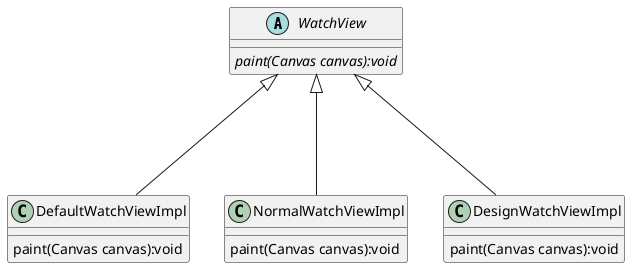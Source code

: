@startuml

abstract class WatchView{
   {abstract} paint(Canvas canvas):void
}

class DefaultWatchViewImpl {
paint(Canvas canvas):void
}

class NormalWatchViewImpl {
paint(Canvas canvas):void
}

class DesignWatchViewImpl {
paint(Canvas canvas):void
}

WatchView <|--- DefaultWatchViewImpl
WatchView <|--- NormalWatchViewImpl
WatchView <|--- DesignWatchViewImpl

@enduml